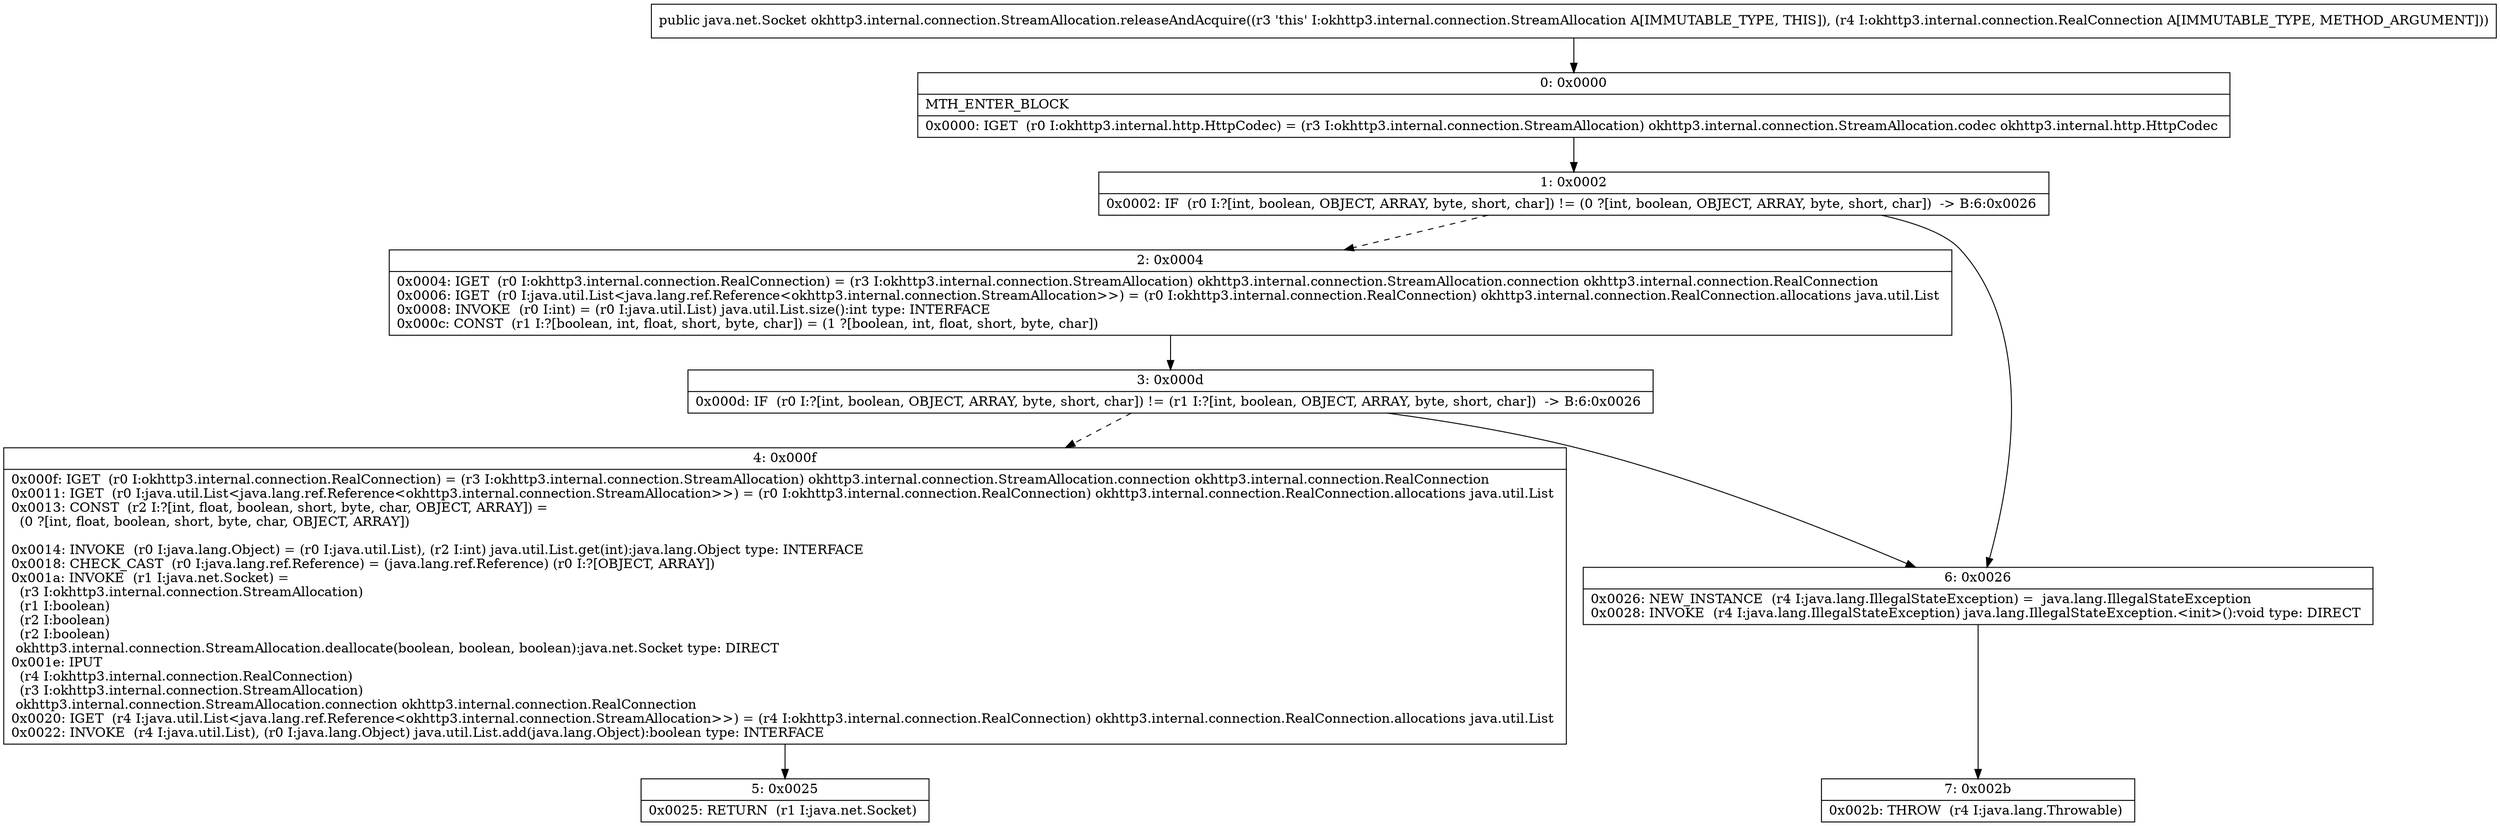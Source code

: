 digraph "CFG forokhttp3.internal.connection.StreamAllocation.releaseAndAcquire(Lokhttp3\/internal\/connection\/RealConnection;)Ljava\/net\/Socket;" {
Node_0 [shape=record,label="{0\:\ 0x0000|MTH_ENTER_BLOCK\l|0x0000: IGET  (r0 I:okhttp3.internal.http.HttpCodec) = (r3 I:okhttp3.internal.connection.StreamAllocation) okhttp3.internal.connection.StreamAllocation.codec okhttp3.internal.http.HttpCodec \l}"];
Node_1 [shape=record,label="{1\:\ 0x0002|0x0002: IF  (r0 I:?[int, boolean, OBJECT, ARRAY, byte, short, char]) != (0 ?[int, boolean, OBJECT, ARRAY, byte, short, char])  \-\> B:6:0x0026 \l}"];
Node_2 [shape=record,label="{2\:\ 0x0004|0x0004: IGET  (r0 I:okhttp3.internal.connection.RealConnection) = (r3 I:okhttp3.internal.connection.StreamAllocation) okhttp3.internal.connection.StreamAllocation.connection okhttp3.internal.connection.RealConnection \l0x0006: IGET  (r0 I:java.util.List\<java.lang.ref.Reference\<okhttp3.internal.connection.StreamAllocation\>\>) = (r0 I:okhttp3.internal.connection.RealConnection) okhttp3.internal.connection.RealConnection.allocations java.util.List \l0x0008: INVOKE  (r0 I:int) = (r0 I:java.util.List) java.util.List.size():int type: INTERFACE \l0x000c: CONST  (r1 I:?[boolean, int, float, short, byte, char]) = (1 ?[boolean, int, float, short, byte, char]) \l}"];
Node_3 [shape=record,label="{3\:\ 0x000d|0x000d: IF  (r0 I:?[int, boolean, OBJECT, ARRAY, byte, short, char]) != (r1 I:?[int, boolean, OBJECT, ARRAY, byte, short, char])  \-\> B:6:0x0026 \l}"];
Node_4 [shape=record,label="{4\:\ 0x000f|0x000f: IGET  (r0 I:okhttp3.internal.connection.RealConnection) = (r3 I:okhttp3.internal.connection.StreamAllocation) okhttp3.internal.connection.StreamAllocation.connection okhttp3.internal.connection.RealConnection \l0x0011: IGET  (r0 I:java.util.List\<java.lang.ref.Reference\<okhttp3.internal.connection.StreamAllocation\>\>) = (r0 I:okhttp3.internal.connection.RealConnection) okhttp3.internal.connection.RealConnection.allocations java.util.List \l0x0013: CONST  (r2 I:?[int, float, boolean, short, byte, char, OBJECT, ARRAY]) = \l  (0 ?[int, float, boolean, short, byte, char, OBJECT, ARRAY])\l \l0x0014: INVOKE  (r0 I:java.lang.Object) = (r0 I:java.util.List), (r2 I:int) java.util.List.get(int):java.lang.Object type: INTERFACE \l0x0018: CHECK_CAST  (r0 I:java.lang.ref.Reference) = (java.lang.ref.Reference) (r0 I:?[OBJECT, ARRAY]) \l0x001a: INVOKE  (r1 I:java.net.Socket) = \l  (r3 I:okhttp3.internal.connection.StreamAllocation)\l  (r1 I:boolean)\l  (r2 I:boolean)\l  (r2 I:boolean)\l okhttp3.internal.connection.StreamAllocation.deallocate(boolean, boolean, boolean):java.net.Socket type: DIRECT \l0x001e: IPUT  \l  (r4 I:okhttp3.internal.connection.RealConnection)\l  (r3 I:okhttp3.internal.connection.StreamAllocation)\l okhttp3.internal.connection.StreamAllocation.connection okhttp3.internal.connection.RealConnection \l0x0020: IGET  (r4 I:java.util.List\<java.lang.ref.Reference\<okhttp3.internal.connection.StreamAllocation\>\>) = (r4 I:okhttp3.internal.connection.RealConnection) okhttp3.internal.connection.RealConnection.allocations java.util.List \l0x0022: INVOKE  (r4 I:java.util.List), (r0 I:java.lang.Object) java.util.List.add(java.lang.Object):boolean type: INTERFACE \l}"];
Node_5 [shape=record,label="{5\:\ 0x0025|0x0025: RETURN  (r1 I:java.net.Socket) \l}"];
Node_6 [shape=record,label="{6\:\ 0x0026|0x0026: NEW_INSTANCE  (r4 I:java.lang.IllegalStateException) =  java.lang.IllegalStateException \l0x0028: INVOKE  (r4 I:java.lang.IllegalStateException) java.lang.IllegalStateException.\<init\>():void type: DIRECT \l}"];
Node_7 [shape=record,label="{7\:\ 0x002b|0x002b: THROW  (r4 I:java.lang.Throwable) \l}"];
MethodNode[shape=record,label="{public java.net.Socket okhttp3.internal.connection.StreamAllocation.releaseAndAcquire((r3 'this' I:okhttp3.internal.connection.StreamAllocation A[IMMUTABLE_TYPE, THIS]), (r4 I:okhttp3.internal.connection.RealConnection A[IMMUTABLE_TYPE, METHOD_ARGUMENT])) }"];
MethodNode -> Node_0;
Node_0 -> Node_1;
Node_1 -> Node_2[style=dashed];
Node_1 -> Node_6;
Node_2 -> Node_3;
Node_3 -> Node_4[style=dashed];
Node_3 -> Node_6;
Node_4 -> Node_5;
Node_6 -> Node_7;
}

